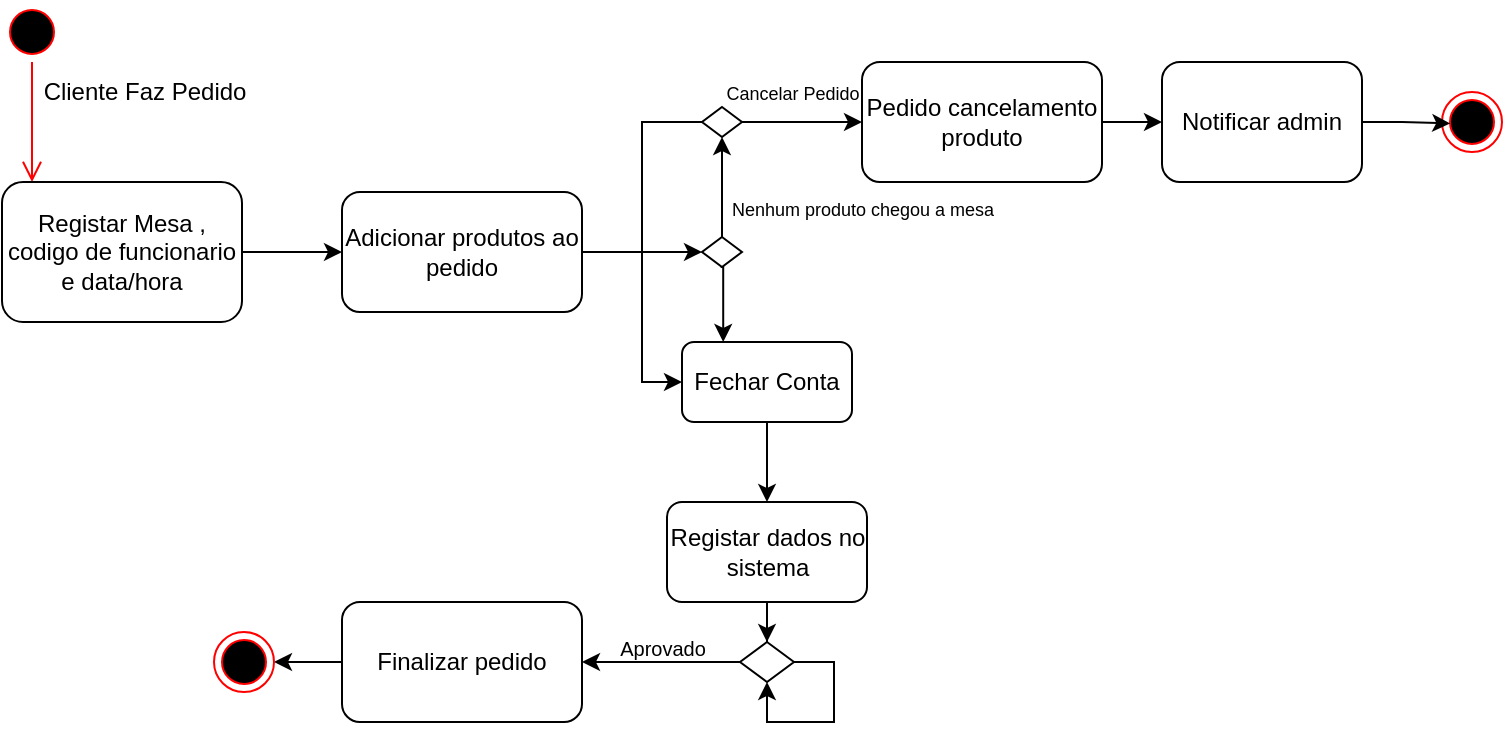 <mxfile version="22.1.16" type="device">
  <diagram name="Page-1" id="zddwir63TJJsyj_5wL79">
    <mxGraphModel dx="989" dy="514" grid="1" gridSize="10" guides="1" tooltips="1" connect="1" arrows="1" fold="1" page="1" pageScale="1" pageWidth="850" pageHeight="1100" math="0" shadow="0">
      <root>
        <mxCell id="0" />
        <mxCell id="1" parent="0" />
        <mxCell id="NMnmVivJ21dvbjRUj5LQ-1" value="" style="ellipse;html=1;shape=startState;fillColor=#000000;strokeColor=#ff0000;" vertex="1" parent="1">
          <mxGeometry x="50" y="40" width="30" height="30" as="geometry" />
        </mxCell>
        <mxCell id="NMnmVivJ21dvbjRUj5LQ-2" value="" style="edgeStyle=orthogonalEdgeStyle;html=1;verticalAlign=bottom;endArrow=open;endSize=8;strokeColor=#ff0000;rounded=0;" edge="1" source="NMnmVivJ21dvbjRUj5LQ-1" parent="1">
          <mxGeometry relative="1" as="geometry">
            <mxPoint x="65" y="130" as="targetPoint" />
          </mxGeometry>
        </mxCell>
        <mxCell id="NMnmVivJ21dvbjRUj5LQ-6" style="edgeStyle=orthogonalEdgeStyle;rounded=0;orthogonalLoop=1;jettySize=auto;html=1;exitX=1;exitY=0.5;exitDx=0;exitDy=0;entryX=0;entryY=0.5;entryDx=0;entryDy=0;" edge="1" parent="1" source="NMnmVivJ21dvbjRUj5LQ-3" target="NMnmVivJ21dvbjRUj5LQ-5">
          <mxGeometry relative="1" as="geometry" />
        </mxCell>
        <mxCell id="NMnmVivJ21dvbjRUj5LQ-3" value="Registar Mesa , codigo de funcionario e data/hora" style="rounded=1;whiteSpace=wrap;html=1;" vertex="1" parent="1">
          <mxGeometry x="50" y="130" width="120" height="70" as="geometry" />
        </mxCell>
        <mxCell id="NMnmVivJ21dvbjRUj5LQ-4" value="Cliente Faz Pedido" style="text;html=1;align=center;verticalAlign=middle;resizable=0;points=[];autosize=1;strokeColor=none;fillColor=none;" vertex="1" parent="1">
          <mxGeometry x="56" y="70" width="130" height="30" as="geometry" />
        </mxCell>
        <mxCell id="NMnmVivJ21dvbjRUj5LQ-8" style="edgeStyle=orthogonalEdgeStyle;rounded=0;orthogonalLoop=1;jettySize=auto;html=1;exitX=1;exitY=0.5;exitDx=0;exitDy=0;entryX=0;entryY=0.5;entryDx=0;entryDy=0;" edge="1" parent="1" source="NMnmVivJ21dvbjRUj5LQ-5" target="NMnmVivJ21dvbjRUj5LQ-7">
          <mxGeometry relative="1" as="geometry" />
        </mxCell>
        <mxCell id="NMnmVivJ21dvbjRUj5LQ-5" value="Adicionar produtos ao pedido" style="rounded=1;whiteSpace=wrap;html=1;" vertex="1" parent="1">
          <mxGeometry x="220" y="135" width="120" height="60" as="geometry" />
        </mxCell>
        <mxCell id="NMnmVivJ21dvbjRUj5LQ-21" style="edgeStyle=orthogonalEdgeStyle;rounded=0;orthogonalLoop=1;jettySize=auto;html=1;entryX=0.5;entryY=1;entryDx=0;entryDy=0;" edge="1" parent="1" source="NMnmVivJ21dvbjRUj5LQ-7" target="NMnmVivJ21dvbjRUj5LQ-17">
          <mxGeometry relative="1" as="geometry">
            <mxPoint x="410" y="110" as="targetPoint" />
          </mxGeometry>
        </mxCell>
        <mxCell id="NMnmVivJ21dvbjRUj5LQ-25" style="edgeStyle=orthogonalEdgeStyle;rounded=0;orthogonalLoop=1;jettySize=auto;html=1;exitX=0.5;exitY=1;exitDx=0;exitDy=0;entryX=0.25;entryY=0;entryDx=0;entryDy=0;" edge="1" parent="1">
          <mxGeometry relative="1" as="geometry">
            <mxPoint x="409.36" y="172.5" as="sourcePoint" />
            <mxPoint x="410.61" y="210" as="targetPoint" />
          </mxGeometry>
        </mxCell>
        <mxCell id="NMnmVivJ21dvbjRUj5LQ-7" value="" style="rhombus;whiteSpace=wrap;html=1;" vertex="1" parent="1">
          <mxGeometry x="400" y="157.5" width="20" height="15" as="geometry" />
        </mxCell>
        <mxCell id="NMnmVivJ21dvbjRUj5LQ-16" style="edgeStyle=orthogonalEdgeStyle;rounded=0;orthogonalLoop=1;jettySize=auto;html=1;exitX=1;exitY=0.5;exitDx=0;exitDy=0;entryX=0;entryY=0.5;entryDx=0;entryDy=0;" edge="1" parent="1" source="NMnmVivJ21dvbjRUj5LQ-10" target="NMnmVivJ21dvbjRUj5LQ-15">
          <mxGeometry relative="1" as="geometry" />
        </mxCell>
        <mxCell id="NMnmVivJ21dvbjRUj5LQ-10" value="Pedido cancelamento produto" style="rounded=1;whiteSpace=wrap;html=1;" vertex="1" parent="1">
          <mxGeometry x="480" y="70" width="120" height="60" as="geometry" />
        </mxCell>
        <mxCell id="NMnmVivJ21dvbjRUj5LQ-13" value="&lt;font style=&quot;font-size: 9px;&quot;&gt;Nenhum produto chegou a mesa&lt;/font&gt;" style="text;html=1;align=center;verticalAlign=middle;resizable=0;points=[];autosize=1;strokeColor=none;fillColor=none;" vertex="1" parent="1">
          <mxGeometry x="400" y="127.5" width="160" height="30" as="geometry" />
        </mxCell>
        <mxCell id="NMnmVivJ21dvbjRUj5LQ-15" value="Notificar admin" style="rounded=1;whiteSpace=wrap;html=1;" vertex="1" parent="1">
          <mxGeometry x="630" y="70" width="100" height="60" as="geometry" />
        </mxCell>
        <mxCell id="NMnmVivJ21dvbjRUj5LQ-18" style="edgeStyle=orthogonalEdgeStyle;rounded=0;orthogonalLoop=1;jettySize=auto;html=1;" edge="1" parent="1" source="NMnmVivJ21dvbjRUj5LQ-17" target="NMnmVivJ21dvbjRUj5LQ-10">
          <mxGeometry relative="1" as="geometry" />
        </mxCell>
        <mxCell id="NMnmVivJ21dvbjRUj5LQ-26" style="edgeStyle=orthogonalEdgeStyle;rounded=0;orthogonalLoop=1;jettySize=auto;html=1;entryX=0;entryY=0.5;entryDx=0;entryDy=0;" edge="1" parent="1" source="NMnmVivJ21dvbjRUj5LQ-17" target="NMnmVivJ21dvbjRUj5LQ-22">
          <mxGeometry relative="1" as="geometry">
            <Array as="points">
              <mxPoint x="370" y="100" />
              <mxPoint x="370" y="230" />
            </Array>
          </mxGeometry>
        </mxCell>
        <mxCell id="NMnmVivJ21dvbjRUj5LQ-17" value="" style="rhombus;whiteSpace=wrap;html=1;" vertex="1" parent="1">
          <mxGeometry x="400" y="92.5" width="20" height="15" as="geometry" />
        </mxCell>
        <mxCell id="NMnmVivJ21dvbjRUj5LQ-19" value="&lt;font style=&quot;font-size: 9px;&quot;&gt;Cancelar Pedido&lt;/font&gt;" style="text;html=1;align=center;verticalAlign=middle;resizable=0;points=[];autosize=1;strokeColor=none;fillColor=none;" vertex="1" parent="1">
          <mxGeometry x="400" y="70" width="90" height="30" as="geometry" />
        </mxCell>
        <mxCell id="NMnmVivJ21dvbjRUj5LQ-28" style="edgeStyle=orthogonalEdgeStyle;rounded=0;orthogonalLoop=1;jettySize=auto;html=1;entryX=0.5;entryY=0;entryDx=0;entryDy=0;" edge="1" parent="1" source="NMnmVivJ21dvbjRUj5LQ-22" target="NMnmVivJ21dvbjRUj5LQ-27">
          <mxGeometry relative="1" as="geometry" />
        </mxCell>
        <mxCell id="NMnmVivJ21dvbjRUj5LQ-22" value="Fechar Conta" style="rounded=1;whiteSpace=wrap;html=1;" vertex="1" parent="1">
          <mxGeometry x="390" y="210" width="85" height="40" as="geometry" />
        </mxCell>
        <mxCell id="NMnmVivJ21dvbjRUj5LQ-23" value="" style="ellipse;html=1;shape=endState;fillColor=#000000;strokeColor=#ff0000;" vertex="1" parent="1">
          <mxGeometry x="770" y="85" width="30" height="30" as="geometry" />
        </mxCell>
        <mxCell id="NMnmVivJ21dvbjRUj5LQ-24" style="edgeStyle=orthogonalEdgeStyle;rounded=0;orthogonalLoop=1;jettySize=auto;html=1;entryX=0.138;entryY=0.524;entryDx=0;entryDy=0;entryPerimeter=0;" edge="1" parent="1" source="NMnmVivJ21dvbjRUj5LQ-15" target="NMnmVivJ21dvbjRUj5LQ-23">
          <mxGeometry relative="1" as="geometry" />
        </mxCell>
        <mxCell id="NMnmVivJ21dvbjRUj5LQ-30" style="edgeStyle=orthogonalEdgeStyle;rounded=0;orthogonalLoop=1;jettySize=auto;html=1;entryX=0.5;entryY=0;entryDx=0;entryDy=0;" edge="1" parent="1" source="NMnmVivJ21dvbjRUj5LQ-27" target="NMnmVivJ21dvbjRUj5LQ-29">
          <mxGeometry relative="1" as="geometry" />
        </mxCell>
        <mxCell id="NMnmVivJ21dvbjRUj5LQ-27" value="Registar dados no sistema" style="rounded=1;whiteSpace=wrap;html=1;" vertex="1" parent="1">
          <mxGeometry x="382.5" y="290" width="100" height="50" as="geometry" />
        </mxCell>
        <mxCell id="NMnmVivJ21dvbjRUj5LQ-33" style="edgeStyle=orthogonalEdgeStyle;rounded=0;orthogonalLoop=1;jettySize=auto;html=1;entryX=1;entryY=0.5;entryDx=0;entryDy=0;" edge="1" parent="1" source="NMnmVivJ21dvbjRUj5LQ-29" target="NMnmVivJ21dvbjRUj5LQ-31">
          <mxGeometry relative="1" as="geometry" />
        </mxCell>
        <mxCell id="NMnmVivJ21dvbjRUj5LQ-29" value="" style="rhombus;whiteSpace=wrap;html=1;" vertex="1" parent="1">
          <mxGeometry x="419" y="360" width="27" height="20" as="geometry" />
        </mxCell>
        <mxCell id="NMnmVivJ21dvbjRUj5LQ-37" style="edgeStyle=orthogonalEdgeStyle;rounded=0;orthogonalLoop=1;jettySize=auto;html=1;entryX=1;entryY=0.5;entryDx=0;entryDy=0;" edge="1" parent="1" source="NMnmVivJ21dvbjRUj5LQ-31" target="NMnmVivJ21dvbjRUj5LQ-36">
          <mxGeometry relative="1" as="geometry" />
        </mxCell>
        <mxCell id="NMnmVivJ21dvbjRUj5LQ-31" value="Finalizar pedido" style="rounded=1;whiteSpace=wrap;html=1;" vertex="1" parent="1">
          <mxGeometry x="220" y="340" width="120" height="60" as="geometry" />
        </mxCell>
        <mxCell id="NMnmVivJ21dvbjRUj5LQ-34" value="Aprovado" style="text;html=1;align=center;verticalAlign=middle;resizable=0;points=[];autosize=1;strokeColor=none;fillColor=none;fontSize=10;" vertex="1" parent="1">
          <mxGeometry x="345" y="348" width="70" height="30" as="geometry" />
        </mxCell>
        <mxCell id="NMnmVivJ21dvbjRUj5LQ-35" style="edgeStyle=orthogonalEdgeStyle;rounded=0;orthogonalLoop=1;jettySize=auto;html=1;entryX=0.5;entryY=1;entryDx=0;entryDy=0;" edge="1" parent="1" source="NMnmVivJ21dvbjRUj5LQ-29" target="NMnmVivJ21dvbjRUj5LQ-29">
          <mxGeometry relative="1" as="geometry">
            <Array as="points">
              <mxPoint x="466" y="370" />
              <mxPoint x="466" y="400" />
              <mxPoint x="433" y="400" />
            </Array>
          </mxGeometry>
        </mxCell>
        <mxCell id="NMnmVivJ21dvbjRUj5LQ-36" value="" style="ellipse;html=1;shape=endState;fillColor=#000000;strokeColor=#ff0000;" vertex="1" parent="1">
          <mxGeometry x="156" y="355" width="30" height="30" as="geometry" />
        </mxCell>
      </root>
    </mxGraphModel>
  </diagram>
</mxfile>

